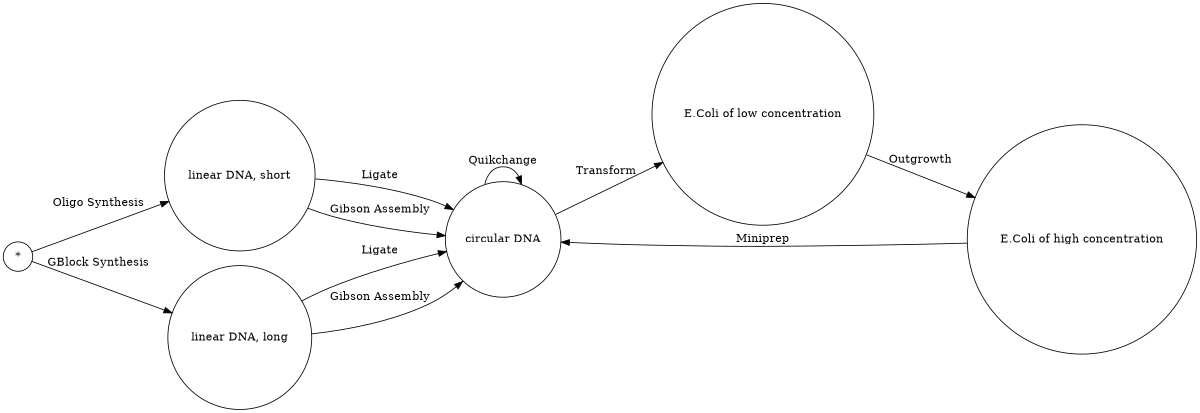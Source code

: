 digraph protocol_options {
	rankdir=LR size="8,5"
	node [shape=circle]
	"*" -> "linear DNA, short" [label="Oligo Synthesis"]
	"*" -> "linear DNA, long" [label="GBlock Synthesis"]
	"linear DNA, short" -> "circular DNA" [label=Ligate]
	"linear DNA, short" -> "circular DNA" [label="Gibson Assembly"]
	"circular DNA" -> "E.Coli of low concentration" [label=Transform]
	"E.Coli of low concentration" -> "E.Coli of high concentration" [label=Outgrowth]
	"E.Coli of high concentration" -> "circular DNA" [label=Miniprep]
	"circular DNA" -> "circular DNA" [label=Quikchange]
	"linear DNA, long" -> "circular DNA" [label=Ligate]
	"linear DNA, long" -> "circular DNA" [label="Gibson Assembly"]
}
